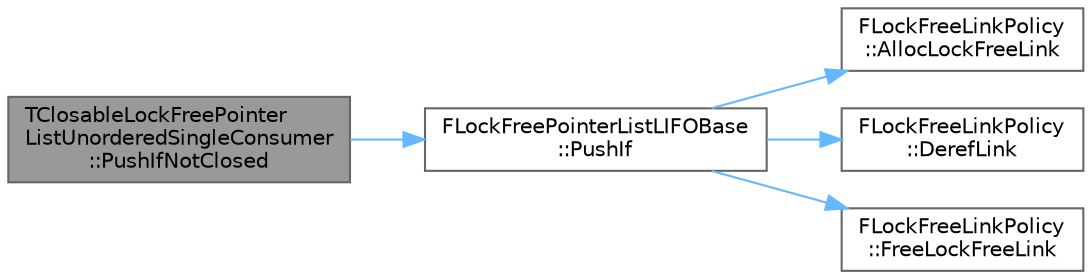 digraph "TClosableLockFreePointerListUnorderedSingleConsumer::PushIfNotClosed"
{
 // INTERACTIVE_SVG=YES
 // LATEX_PDF_SIZE
  bgcolor="transparent";
  edge [fontname=Helvetica,fontsize=10,labelfontname=Helvetica,labelfontsize=10];
  node [fontname=Helvetica,fontsize=10,shape=box,height=0.2,width=0.4];
  rankdir="LR";
  Node1 [id="Node000001",label="TClosableLockFreePointer\lListUnorderedSingleConsumer\l::PushIfNotClosed",height=0.2,width=0.4,color="gray40", fillcolor="grey60", style="filled", fontcolor="black",tooltip="Push an item onto the head of the list, unless the list is closed."];
  Node1 -> Node2 [id="edge1_Node000001_Node000002",color="steelblue1",style="solid",tooltip=" "];
  Node2 [id="Node000002",label="FLockFreePointerListLIFOBase\l::PushIf",height=0.2,width=0.4,color="grey40", fillcolor="white", style="filled",URL="$d7/dbf/classFLockFreePointerListLIFOBase.html#a3410b1eda6cb4d2318c817018b51e497",tooltip=" "];
  Node2 -> Node3 [id="edge2_Node000002_Node000003",color="steelblue1",style="solid",tooltip=" "];
  Node3 [id="Node000003",label="FLockFreeLinkPolicy\l::AllocLockFreeLink",height=0.2,width=0.4,color="grey40", fillcolor="white", style="filled",URL="$d8/dc2/structFLockFreeLinkPolicy.html#ac9465338680c25fe305ed36dd76fc4cf",tooltip=" "];
  Node2 -> Node4 [id="edge3_Node000002_Node000004",color="steelblue1",style="solid",tooltip=" "];
  Node4 [id="Node000004",label="FLockFreeLinkPolicy\l::DerefLink",height=0.2,width=0.4,color="grey40", fillcolor="white", style="filled",URL="$d8/dc2/structFLockFreeLinkPolicy.html#af13a3885ddc52d960b7e7054b1e39bef",tooltip=" "];
  Node2 -> Node5 [id="edge4_Node000002_Node000005",color="steelblue1",style="solid",tooltip=" "];
  Node5 [id="Node000005",label="FLockFreeLinkPolicy\l::FreeLockFreeLink",height=0.2,width=0.4,color="grey40", fillcolor="white", style="filled",URL="$d8/dc2/structFLockFreeLinkPolicy.html#a5b63188dd543de938b63963abc34d6da",tooltip=" "];
}
